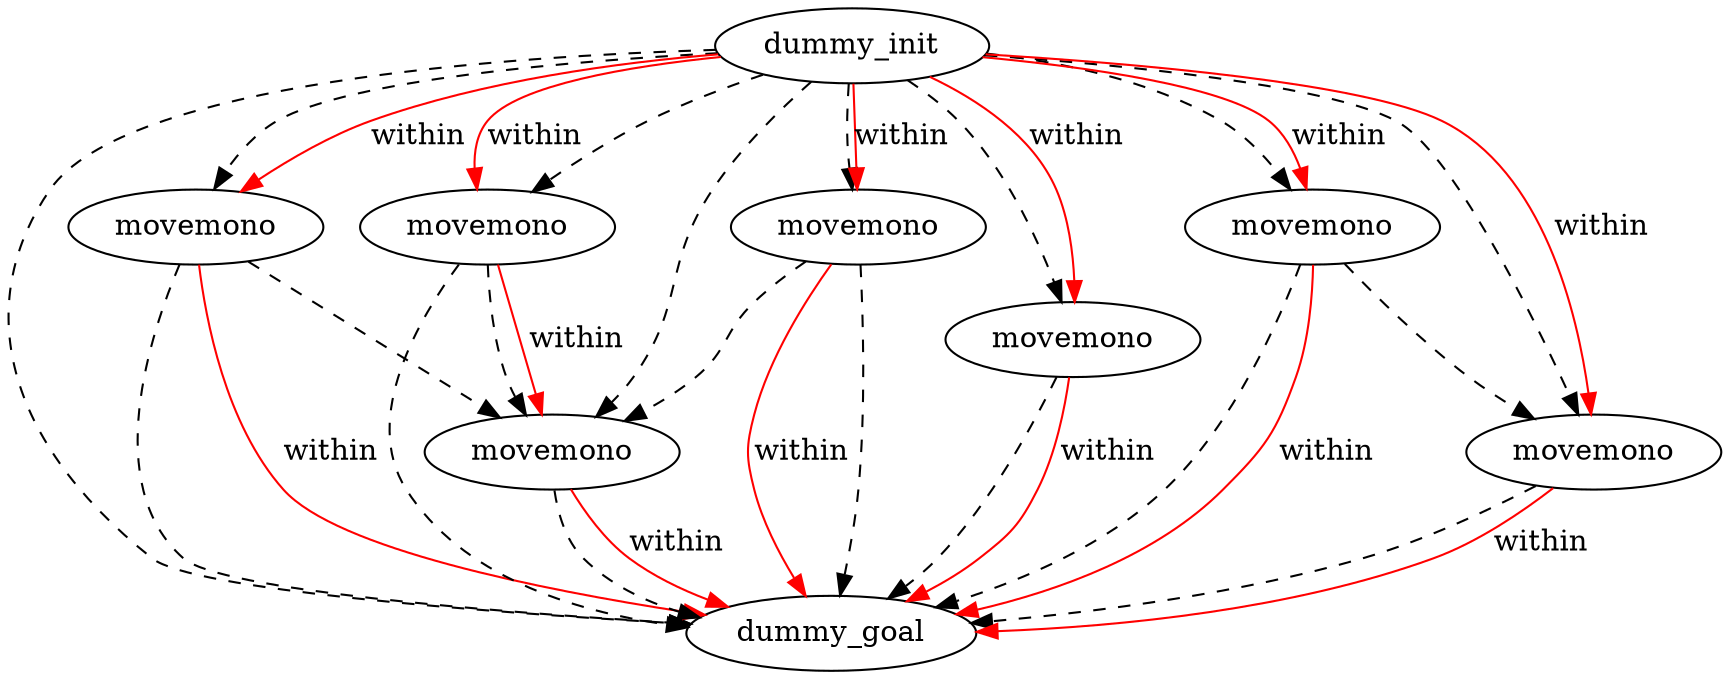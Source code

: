 digraph {
	"ef5288c1-0c61-7fba-001e-02a138fb7764" [label=dummy_init]
	"addfe2fe-d209-ba62-4b9f-c93eae11f1f3" [label=dummy_goal]
	"2f11f76f-e88c-1fc4-b7c1-3c6589bb80f7" [label=movemono]
	"59c88514-1da9-a45c-bfac-69ec3d2f41bc" [label=movemono]
	"bdc15eef-6aac-67f4-5d33-98309ad911b5" [label=movemono]
	"49ac838e-95fa-f164-7e31-265d8ba6aadc" [label=movemono]
	"2c2bfe2d-917b-1fb7-c73e-60e2e926ae58" [label=movemono]
	"f0323f1e-3b32-1be0-1a59-84ef7d39f632" [label=movemono]
	"d7e9f93b-4181-9218-372f-c7425ef5b6ec" [label=movemono]
	"ef5288c1-0c61-7fba-001e-02a138fb7764" -> "2c2bfe2d-917b-1fb7-c73e-60e2e926ae58" [color=black style=dashed]
	"ef5288c1-0c61-7fba-001e-02a138fb7764" -> "2f11f76f-e88c-1fc4-b7c1-3c6589bb80f7" [color=black style=dashed]
	"f0323f1e-3b32-1be0-1a59-84ef7d39f632" -> "addfe2fe-d209-ba62-4b9f-c93eae11f1f3" [color=black style=dashed]
	"ef5288c1-0c61-7fba-001e-02a138fb7764" -> "addfe2fe-d209-ba62-4b9f-c93eae11f1f3" [color=black style=dashed]
	"ef5288c1-0c61-7fba-001e-02a138fb7764" -> "59c88514-1da9-a45c-bfac-69ec3d2f41bc" [color=black style=dashed]
	"d7e9f93b-4181-9218-372f-c7425ef5b6ec" -> "addfe2fe-d209-ba62-4b9f-c93eae11f1f3" [color=black style=dashed]
	"ef5288c1-0c61-7fba-001e-02a138fb7764" -> "bdc15eef-6aac-67f4-5d33-98309ad911b5" [color=black style=dashed]
	"ef5288c1-0c61-7fba-001e-02a138fb7764" -> "49ac838e-95fa-f164-7e31-265d8ba6aadc" [color=black style=dashed]
	"ef5288c1-0c61-7fba-001e-02a138fb7764" -> "d7e9f93b-4181-9218-372f-c7425ef5b6ec" [color=black style=dashed]
	"f0323f1e-3b32-1be0-1a59-84ef7d39f632" -> "d7e9f93b-4181-9218-372f-c7425ef5b6ec" [color=black style=dashed]
	"59c88514-1da9-a45c-bfac-69ec3d2f41bc" -> "addfe2fe-d209-ba62-4b9f-c93eae11f1f3" [color=black style=dashed]
	"ef5288c1-0c61-7fba-001e-02a138fb7764" -> "f0323f1e-3b32-1be0-1a59-84ef7d39f632" [color=black style=dashed]
	"2f11f76f-e88c-1fc4-b7c1-3c6589bb80f7" -> "addfe2fe-d209-ba62-4b9f-c93eae11f1f3" [color=black style=dashed]
	"2f11f76f-e88c-1fc4-b7c1-3c6589bb80f7" -> "59c88514-1da9-a45c-bfac-69ec3d2f41bc" [color=black style=dashed]
	"2c2bfe2d-917b-1fb7-c73e-60e2e926ae58" -> "addfe2fe-d209-ba62-4b9f-c93eae11f1f3" [color=black style=dashed]
	"49ac838e-95fa-f164-7e31-265d8ba6aadc" -> "59c88514-1da9-a45c-bfac-69ec3d2f41bc" [color=black style=dashed]
	"49ac838e-95fa-f164-7e31-265d8ba6aadc" -> "addfe2fe-d209-ba62-4b9f-c93eae11f1f3" [color=black style=dashed]
	"bdc15eef-6aac-67f4-5d33-98309ad911b5" -> "59c88514-1da9-a45c-bfac-69ec3d2f41bc" [color=black style=dashed]
	"bdc15eef-6aac-67f4-5d33-98309ad911b5" -> "addfe2fe-d209-ba62-4b9f-c93eae11f1f3" [color=black style=dashed]
	"bdc15eef-6aac-67f4-5d33-98309ad911b5" -> "59c88514-1da9-a45c-bfac-69ec3d2f41bc" [label=within color=red]
	"ef5288c1-0c61-7fba-001e-02a138fb7764" -> "d7e9f93b-4181-9218-372f-c7425ef5b6ec" [label=within color=red]
	"d7e9f93b-4181-9218-372f-c7425ef5b6ec" -> "addfe2fe-d209-ba62-4b9f-c93eae11f1f3" [label=within color=red]
	"2c2bfe2d-917b-1fb7-c73e-60e2e926ae58" -> "addfe2fe-d209-ba62-4b9f-c93eae11f1f3" [label=within color=red]
	"59c88514-1da9-a45c-bfac-69ec3d2f41bc" -> "addfe2fe-d209-ba62-4b9f-c93eae11f1f3" [label=within color=red]
	"f0323f1e-3b32-1be0-1a59-84ef7d39f632" -> "addfe2fe-d209-ba62-4b9f-c93eae11f1f3" [label=within color=red]
	"ef5288c1-0c61-7fba-001e-02a138fb7764" -> "bdc15eef-6aac-67f4-5d33-98309ad911b5" [label=within color=red]
	"ef5288c1-0c61-7fba-001e-02a138fb7764" -> "2f11f76f-e88c-1fc4-b7c1-3c6589bb80f7" [label=within color=red]
	"49ac838e-95fa-f164-7e31-265d8ba6aadc" -> "addfe2fe-d209-ba62-4b9f-c93eae11f1f3" [label=within color=red]
	"2f11f76f-e88c-1fc4-b7c1-3c6589bb80f7" -> "addfe2fe-d209-ba62-4b9f-c93eae11f1f3" [label=within color=red]
	"ef5288c1-0c61-7fba-001e-02a138fb7764" -> "49ac838e-95fa-f164-7e31-265d8ba6aadc" [label=within color=red]
	"ef5288c1-0c61-7fba-001e-02a138fb7764" -> "2c2bfe2d-917b-1fb7-c73e-60e2e926ae58" [label=within color=red]
	"ef5288c1-0c61-7fba-001e-02a138fb7764" -> "f0323f1e-3b32-1be0-1a59-84ef7d39f632" [label=within color=red]
}
